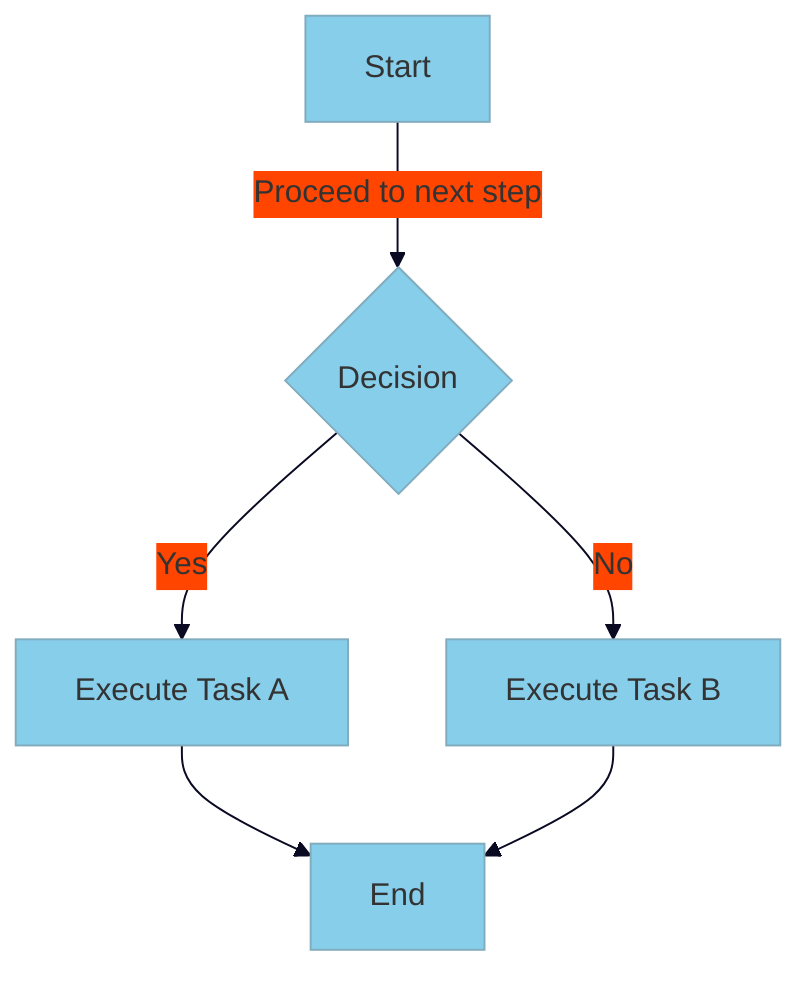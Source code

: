 %%{init: {'theme': 'base', 'themeVariables': {'background': '#F5F5DC', 'primaryColor': '#87CEEB', 'edgeLabelBackground': '#FF4500'}}}%%
flowchart TD
    A[Start] -->|Proceed to next step| B{Decision}
    B -->|Yes| C[Execute Task A]
    B -->|No| D[Execute Task B]
    C --> E[End]
    D --> E[End]